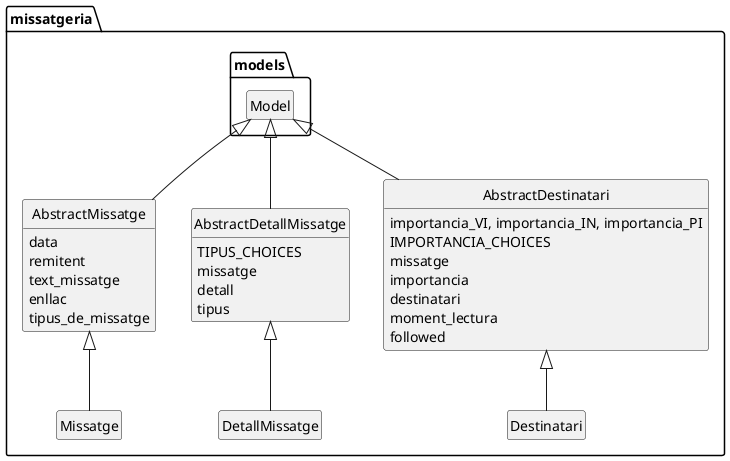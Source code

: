 @startuml

hide circle
hide empty members

package missatgeria {
    class AbstractMissatge extends models.Model {
        data
        remitent
        text_missatge
        enllac
        tipus_de_missatge
    }
    class AbstractDetallMissatge extends models.Model {
        TIPUS_CHOICES
        missatge
        detall
        tipus
    }
    class AbstractDestinatari extends models.Model {
        importancia_VI, importancia_IN, importancia_PI
        IMPORTANCIA_CHOICES
        missatge
        importancia
        destinatari
        moment_lectura
        followed
    }

    class Missatge extends AbstractMissatge
    class DetallMissatge extends AbstractDetallMissatge
    class Destinatari extends AbstractDestinatari
}
@enduml
